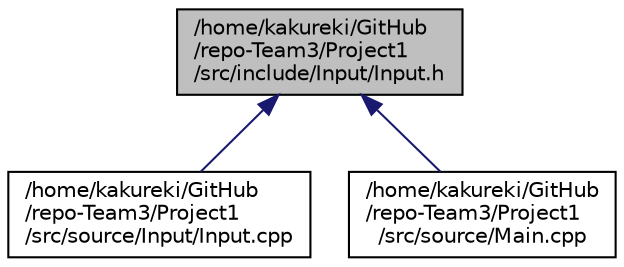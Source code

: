 digraph "/home/kakureki/GitHub/repo-Team3/Project1/src/include/Input/Input.h"
{
 // LATEX_PDF_SIZE
  edge [fontname="Helvetica",fontsize="10",labelfontname="Helvetica",labelfontsize="10"];
  node [fontname="Helvetica",fontsize="10",shape=record];
  Node1 [label="/home/kakureki/GitHub\l/repo-Team3/Project1\l/src/include/Input/Input.h",height=0.2,width=0.4,color="black", fillcolor="grey75", style="filled", fontcolor="black",tooltip="The class that handles file input."];
  Node1 -> Node2 [dir="back",color="midnightblue",fontsize="10",style="solid",fontname="Helvetica"];
  Node2 [label="/home/kakureki/GitHub\l/repo-Team3/Project1\l/src/source/Input/Input.cpp",height=0.2,width=0.4,color="black", fillcolor="white", style="filled",URL="$Input_8cpp.html",tooltip="The class that handles file input."];
  Node1 -> Node3 [dir="back",color="midnightblue",fontsize="10",style="solid",fontname="Helvetica"];
  Node3 [label="/home/kakureki/GitHub\l/repo-Team3/Project1\l/src/source/Main.cpp",height=0.2,width=0.4,color="black", fillcolor="white", style="filled",URL="$Main_8cpp.html",tooltip="The entry point for the voting system."];
}
